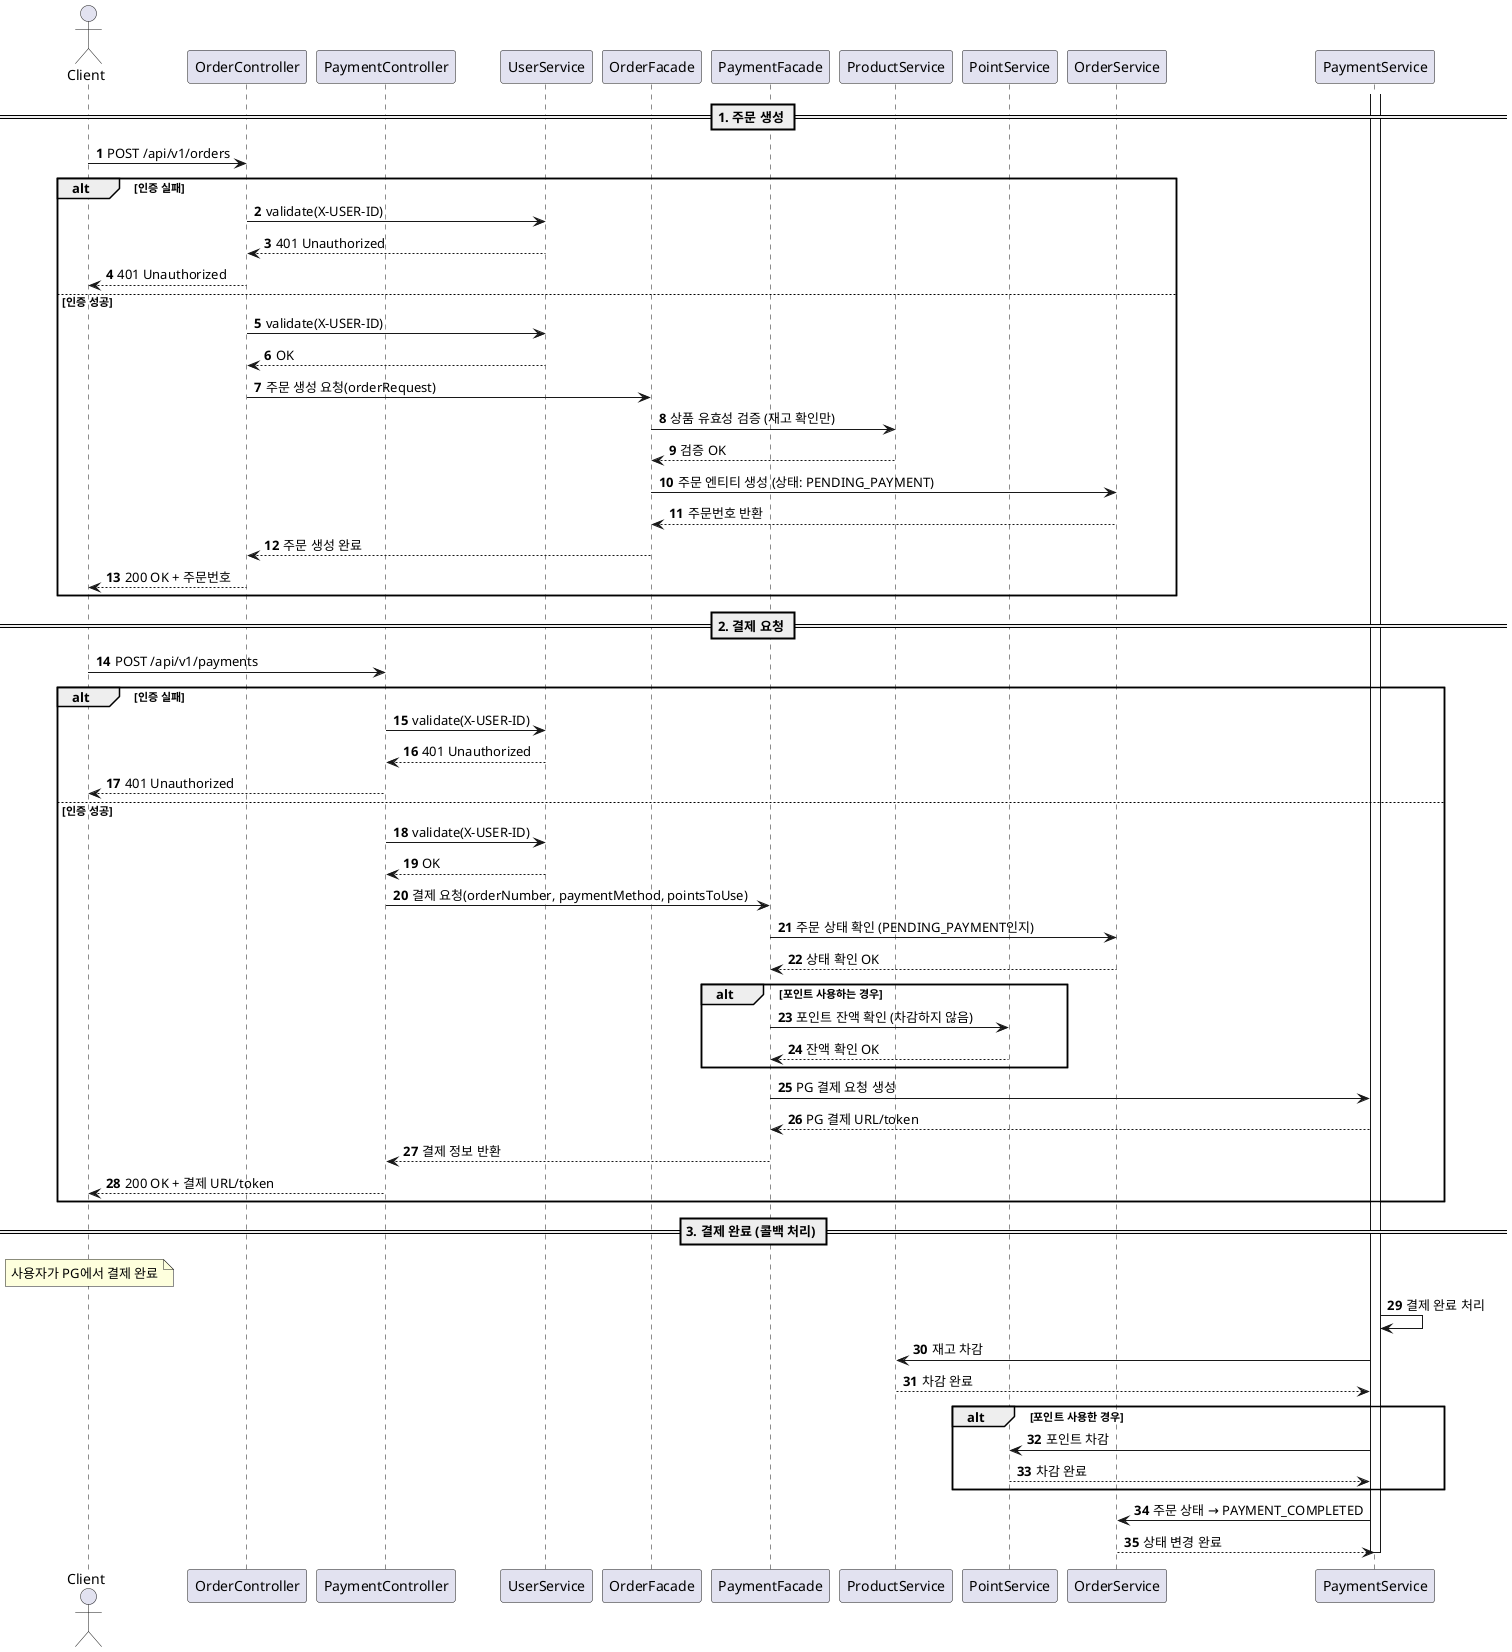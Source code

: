 @startuml
'https://plantuml.com/sequence-diagram

autonumber

actor Client
participant OrderController
participant PaymentController
participant UserService
participant OrderFacade
participant PaymentFacade
participant ProductService
participant PointService
participant OrderService
participant PaymentService

== 1. 주문 생성 ==
Client -> OrderController : POST /api/v1/orders
alt 인증 실패
    OrderController -> UserService : validate(X-USER-ID)
    UserService --> OrderController : 401 Unauthorized
    OrderController --> Client : 401 Unauthorized
else 인증 성공
    OrderController -> UserService : validate(X-USER-ID)
    UserService --> OrderController : OK
    OrderController -> OrderFacade : 주문 생성 요청(orderRequest)

    OrderFacade -> ProductService : 상품 유효성 검증 (재고 확인만)
    ProductService --> OrderFacade : 검증 OK

    OrderFacade -> OrderService : 주문 엔티티 생성 (상태: PENDING_PAYMENT)
    OrderService --> OrderFacade : 주문번호 반환

    OrderFacade --> OrderController : 주문 생성 완료
    OrderController --> Client : 200 OK + 주문번호
end

== 2. 결제 요청 ==
Client -> PaymentController : POST /api/v1/payments
alt 인증 실패
    PaymentController -> UserService : validate(X-USER-ID)
    UserService --> PaymentController : 401 Unauthorized
    PaymentController --> Client : 401 Unauthorized
else 인증 성공
    PaymentController -> UserService : validate(X-USER-ID)
    UserService --> PaymentController : OK
    PaymentController -> PaymentFacade : 결제 요청(orderNumber, paymentMethod, pointsToUse)

    PaymentFacade -> OrderService : 주문 상태 확인 (PENDING_PAYMENT인지)
    OrderService --> PaymentFacade : 상태 확인 OK
    
    alt 포인트 사용하는 경우
        PaymentFacade -> PointService : 포인트 잔액 확인 (차감하지 않음)
        PointService --> PaymentFacade : 잔액 확인 OK
    end
    
    PaymentFacade -> PaymentService : PG 결제 요청 생성
    PaymentService --> PaymentFacade : PG 결제 URL/token
    
    PaymentFacade --> PaymentController : 결제 정보 반환
    PaymentController --> Client : 200 OK + 결제 URL/token
end

== 3. 결제 완료 (콜백 처리) ==
note over Client : 사용자가 PG에서 결제 완료
activate PaymentService
PaymentService -> PaymentService : 결제 완료 처리
PaymentService -> ProductService : 재고 차감
ProductService --> PaymentService : 차감 완료

alt 포인트 사용한 경우
    PaymentService -> PointService : 포인트 차감
    PointService --> PaymentService : 차감 완료
end

PaymentService -> OrderService : 주문 상태 → PAYMENT_COMPLETED
OrderService --> PaymentService : 상태 변경 완료
deactivate PaymentService

@enduml